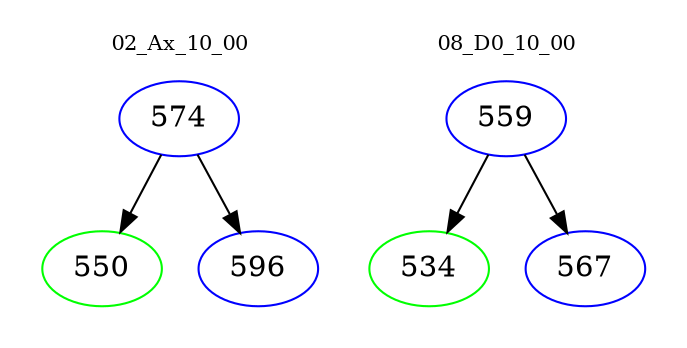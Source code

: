 digraph{
subgraph cluster_0 {
color = white
label = "02_Ax_10_00";
fontsize=10;
T0_574 [label="574", color="blue"]
T0_574 -> T0_550 [color="black"]
T0_550 [label="550", color="green"]
T0_574 -> T0_596 [color="black"]
T0_596 [label="596", color="blue"]
}
subgraph cluster_1 {
color = white
label = "08_D0_10_00";
fontsize=10;
T1_559 [label="559", color="blue"]
T1_559 -> T1_534 [color="black"]
T1_534 [label="534", color="green"]
T1_559 -> T1_567 [color="black"]
T1_567 [label="567", color="blue"]
}
}
